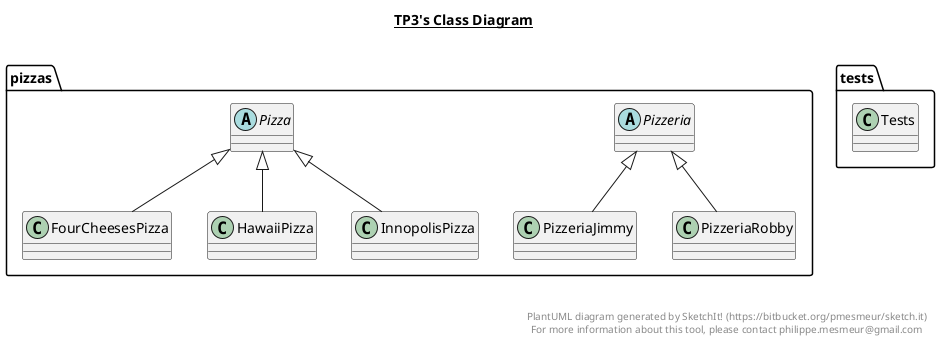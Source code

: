 @startuml

title __TP3's Class Diagram__\n

  namespace pizzas {
    class pizzas.FourCheesesPizza {
    }
  }
  

  namespace pizzas {
    class pizzas.HawaiiPizza {
    }
  }
  

  namespace pizzas {
    class pizzas.InnopolisPizza {
    }
  }
  

  namespace pizzas {
    abstract class pizzas.Pizza {
    }
  }
  

  namespace pizzas {
    abstract class pizzas.Pizzeria {
    }
  }
  

  namespace pizzas {
    class pizzas.PizzeriaJimmy {
    }
  }
  

  namespace pizzas {
    class pizzas.PizzeriaRobby {
    }
  }
  

  namespace tests {
    class tests.Tests {
    }
  }
  

  pizzas.FourCheesesPizza -up-|> pizzas.Pizza
  pizzas.HawaiiPizza -up-|> pizzas.Pizza
  pizzas.InnopolisPizza -up-|> pizzas.Pizza
  pizzas.PizzeriaJimmy -up-|> pizzas.Pizzeria
  pizzas.PizzeriaRobby -up-|> pizzas.Pizzeria


right footer


PlantUML diagram generated by SketchIt! (https://bitbucket.org/pmesmeur/sketch.it)
For more information about this tool, please contact philippe.mesmeur@gmail.com
endfooter

@enduml
